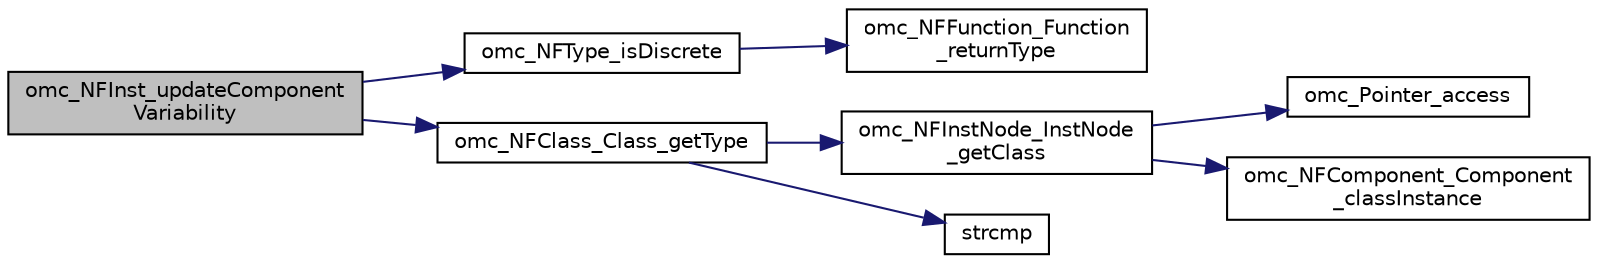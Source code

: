 digraph "omc_NFInst_updateComponentVariability"
{
  edge [fontname="Helvetica",fontsize="10",labelfontname="Helvetica",labelfontsize="10"];
  node [fontname="Helvetica",fontsize="10",shape=record];
  rankdir="LR";
  Node4356 [label="omc_NFInst_updateComponent\lVariability",height=0.2,width=0.4,color="black", fillcolor="grey75", style="filled", fontcolor="black"];
  Node4356 -> Node4357 [color="midnightblue",fontsize="10",style="solid",fontname="Helvetica"];
  Node4357 [label="omc_NFType_isDiscrete",height=0.2,width=0.4,color="black", fillcolor="white", style="filled",URL="$d4/dc3/_n_f_type_8c.html#a6feb95676c49c394e898cb9c3ab2013e"];
  Node4357 -> Node4358 [color="midnightblue",fontsize="10",style="solid",fontname="Helvetica"];
  Node4358 [label="omc_NFFunction_Function\l_returnType",height=0.2,width=0.4,color="black", fillcolor="white", style="filled",URL="$d0/d18/_n_f_function_8c.html#aae69cc226b1a0aa4a0b10d706367e116"];
  Node4356 -> Node4359 [color="midnightblue",fontsize="10",style="solid",fontname="Helvetica"];
  Node4359 [label="omc_NFClass_Class_getType",height=0.2,width=0.4,color="black", fillcolor="white", style="filled",URL="$d5/ddb/_n_f_class_8c.html#ac23d3aa7b0619f3bda890410f64af293"];
  Node4359 -> Node4360 [color="midnightblue",fontsize="10",style="solid",fontname="Helvetica"];
  Node4360 [label="omc_NFInstNode_InstNode\l_getClass",height=0.2,width=0.4,color="black", fillcolor="white", style="filled",URL="$d7/d21/_n_f_inst_node_8c.html#a840047a70bed69a6b747a8bbec33e15b"];
  Node4360 -> Node4361 [color="midnightblue",fontsize="10",style="solid",fontname="Helvetica"];
  Node4361 [label="omc_Pointer_access",height=0.2,width=0.4,color="black", fillcolor="white", style="filled",URL="$dc/d0e/_pointer_8c.html#aa5369c5410f4ad12957ad69be8ccc4e8"];
  Node4360 -> Node4362 [color="midnightblue",fontsize="10",style="solid",fontname="Helvetica"];
  Node4362 [label="omc_NFComponent_Component\l_classInstance",height=0.2,width=0.4,color="black", fillcolor="white", style="filled",URL="$d2/dda/_n_f_component_8c.html#aebc936a63cf3faa7877ddb75a6ba16cb"];
  Node4359 -> Node4363 [color="midnightblue",fontsize="10",style="solid",fontname="Helvetica"];
  Node4363 [label="strcmp",height=0.2,width=0.4,color="black", fillcolor="white", style="filled",URL="$db/d13/_c_vode_get_8m.html#ab022bbe018438998408fda94a327a547"];
}
